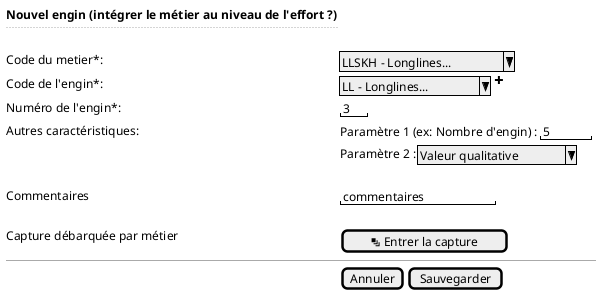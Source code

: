 @startsalt
{
  <b>Nouvel engin (intégrer le métier au niveau de l'effort ?)
  ..
  .
  Code du metier*:    | { ^LLSKH - Longlines...^ }
  Code de l'engin*:     | { ^LL - Longlines...^ | <&plus> }
  Numéro de l'engin*:     | { " 3 " }
  Autres caractéristiques:  | { Paramètre 1 (ex: Nombre d'engin) : | "   5  " }
  .                         | { Paramètre 2 : | ^Valeur qualitative^ }
  .
  Commentaires              | { "commentaires       "}
  .
  Capture débarquée par métier |  |  {[<&layers> Entrer la capture]}

  -- | --

  .                          | {[Annuler] | [Sauvegarder]}
}
@endsalt
